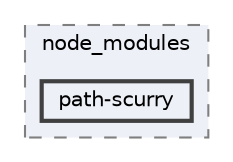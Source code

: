digraph "C:/Users/arisc/OneDrive/Documents/GitHub/FINAL/EcoEats-Project/node_modules/mochawesome-merge/node_modules/path-scurry"
{
 // LATEX_PDF_SIZE
  bgcolor="transparent";
  edge [fontname=Helvetica,fontsize=10,labelfontname=Helvetica,labelfontsize=10];
  node [fontname=Helvetica,fontsize=10,shape=box,height=0.2,width=0.4];
  compound=true
  subgraph clusterdir_81aba10f5fe76f6b312a6595a182f761 {
    graph [ bgcolor="#edf0f7", pencolor="grey50", label="node_modules", fontname=Helvetica,fontsize=10 style="filled,dashed", URL="dir_81aba10f5fe76f6b312a6595a182f761.html",tooltip=""]
  dir_4db87b524e85caa157404e0d2b772b3a [label="path-scurry", fillcolor="#edf0f7", color="grey25", style="filled,bold", URL="dir_4db87b524e85caa157404e0d2b772b3a.html",tooltip=""];
  }
}
